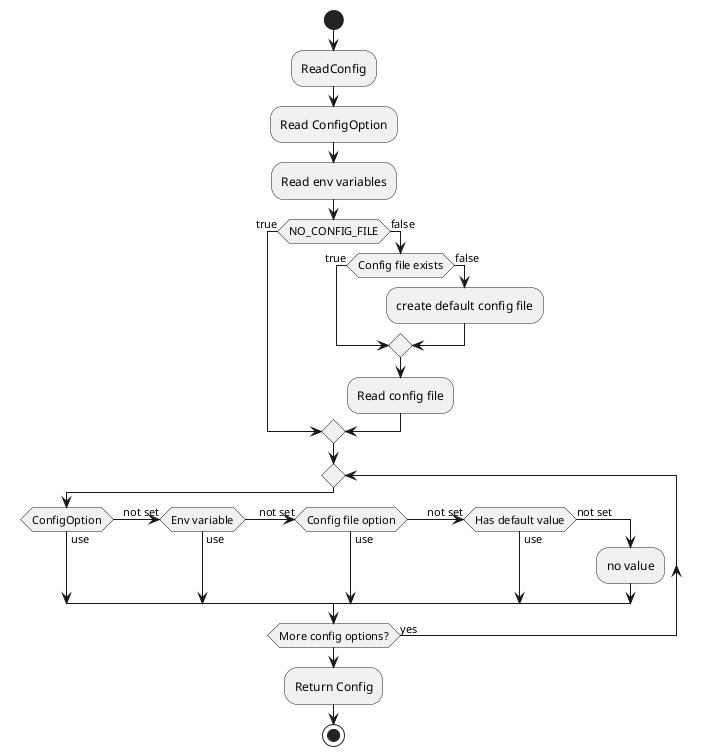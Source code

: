 @startuml
'https://plantuml.com/activity-diagram-beta

start
:ReadConfig;
:Read ConfigOption;
:Read env variables;
if (NO_CONFIG_FILE) then (true)
 label sp_lab0
else (false)
  if (Config file exists) then (true)
    label sp_lab0
  else (false)
    :create default config file;
    label sp_lab0
  endif
  label read_conf_file
  :Read config file;
endif

repeat
  if (ConfigOption) then (use)
  (not set) elseif (Env variable) then (use)
  (not set) elseif (Config file option) then (use)
  (not set) elseif (Has default value) then (use)
  else (not set)
    :no value;
  endif
repeat while (More config options?) is (yes)

:Return Config;
stop

@enduml
